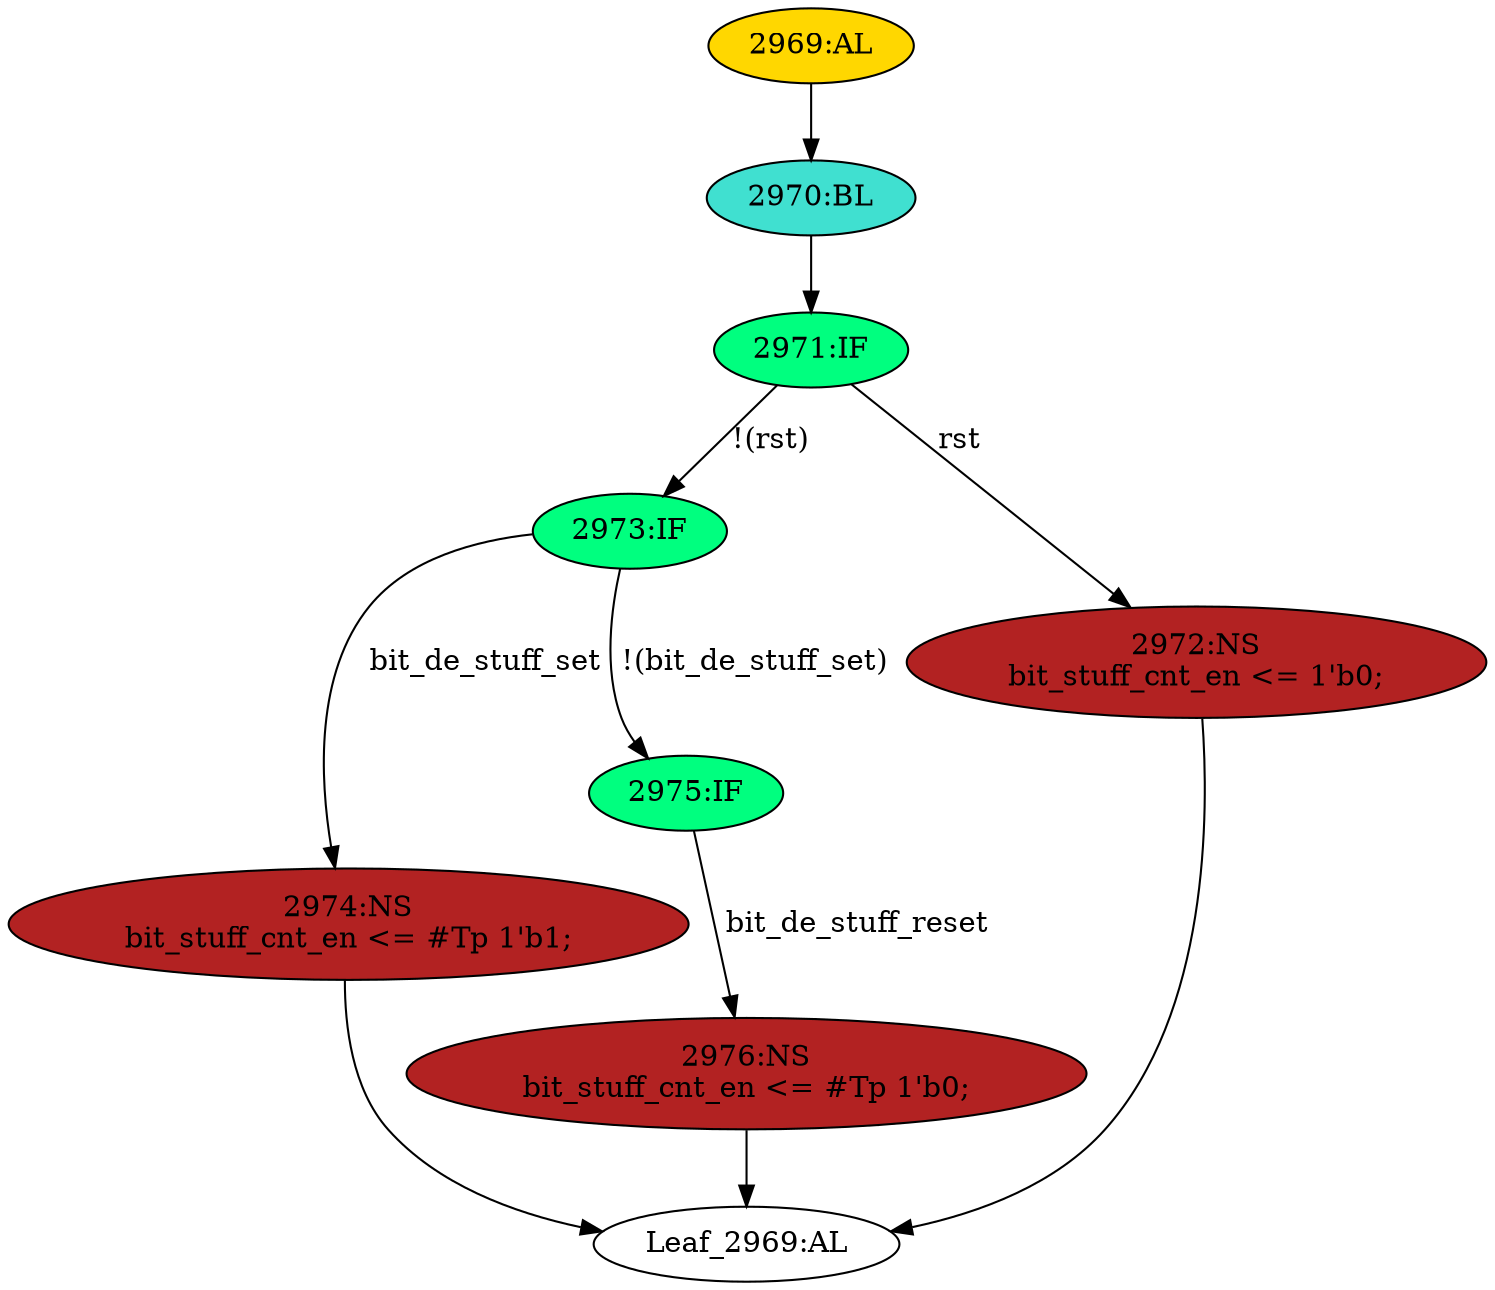 strict digraph "" {
	node [label="\N"];
	"2974:NS"	 [ast="<pyverilog.vparser.ast.NonblockingSubstitution object at 0x7f44f6927810>",
		fillcolor=firebrick,
		label="2974:NS
bit_stuff_cnt_en <= #Tp 1'b1;",
		statements="[<pyverilog.vparser.ast.NonblockingSubstitution object at 0x7f44f6927810>]",
		style=filled,
		typ=NonblockingSubstitution];
	"Leaf_2969:AL"	 [def_var="['bit_stuff_cnt_en']",
		label="Leaf_2969:AL"];
	"2974:NS" -> "Leaf_2969:AL"	 [cond="[]",
		lineno=None];
	"2973:IF"	 [ast="<pyverilog.vparser.ast.IfStatement object at 0x7f44f69279d0>",
		fillcolor=springgreen,
		label="2973:IF",
		statements="[]",
		style=filled,
		typ=IfStatement];
	"2973:IF" -> "2974:NS"	 [cond="['bit_de_stuff_set']",
		label=bit_de_stuff_set,
		lineno=2973];
	"2975:IF"	 [ast="<pyverilog.vparser.ast.IfStatement object at 0x7f44f6927a50>",
		fillcolor=springgreen,
		label="2975:IF",
		statements="[]",
		style=filled,
		typ=IfStatement];
	"2973:IF" -> "2975:IF"	 [cond="['bit_de_stuff_set']",
		label="!(bit_de_stuff_set)",
		lineno=2973];
	"2970:BL"	 [ast="<pyverilog.vparser.ast.Block object at 0x7f44f6927dd0>",
		fillcolor=turquoise,
		label="2970:BL",
		statements="[]",
		style=filled,
		typ=Block];
	"2971:IF"	 [ast="<pyverilog.vparser.ast.IfStatement object at 0x7f44f6927d90>",
		fillcolor=springgreen,
		label="2971:IF",
		statements="[]",
		style=filled,
		typ=IfStatement];
	"2970:BL" -> "2971:IF"	 [cond="[]",
		lineno=None];
	"2971:IF" -> "2973:IF"	 [cond="['rst']",
		label="!(rst)",
		lineno=2971];
	"2972:NS"	 [ast="<pyverilog.vparser.ast.NonblockingSubstitution object at 0x7f44f6927e10>",
		fillcolor=firebrick,
		label="2972:NS
bit_stuff_cnt_en <= 1'b0;",
		statements="[<pyverilog.vparser.ast.NonblockingSubstitution object at 0x7f44f6927e10>]",
		style=filled,
		typ=NonblockingSubstitution];
	"2971:IF" -> "2972:NS"	 [cond="['rst']",
		label=rst,
		lineno=2971];
	"2972:NS" -> "Leaf_2969:AL"	 [cond="[]",
		lineno=None];
	"2976:NS"	 [ast="<pyverilog.vparser.ast.NonblockingSubstitution object at 0x7f44f6927a90>",
		fillcolor=firebrick,
		label="2976:NS
bit_stuff_cnt_en <= #Tp 1'b0;",
		statements="[<pyverilog.vparser.ast.NonblockingSubstitution object at 0x7f44f6927a90>]",
		style=filled,
		typ=NonblockingSubstitution];
	"2975:IF" -> "2976:NS"	 [cond="['bit_de_stuff_reset']",
		label=bit_de_stuff_reset,
		lineno=2975];
	"2976:NS" -> "Leaf_2969:AL"	 [cond="[]",
		lineno=None];
	"2969:AL"	 [ast="<pyverilog.vparser.ast.Always object at 0x7f44f6927fd0>",
		clk_sens=True,
		fillcolor=gold,
		label="2969:AL",
		sens="['clk', 'rst']",
		statements="[]",
		style=filled,
		typ=Always,
		use_var="['rst', 'bit_de_stuff_reset', 'bit_de_stuff_set']"];
	"2969:AL" -> "2970:BL"	 [cond="[]",
		lineno=None];
}

